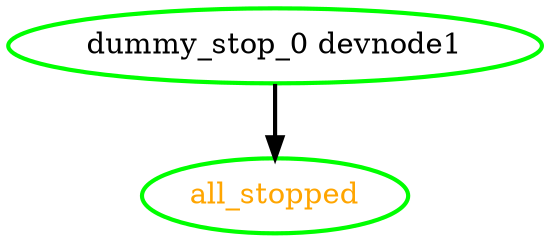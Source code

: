 digraph "g" {
"all_stopped" [ style=bold color="green" fontcolor="orange"  ]
"dummy_stop_0 devnode1" -> "all_stopped" [ style = bold]
"dummy_stop_0 devnode1" [ style=bold color="green" fontcolor="black"  ]
}
